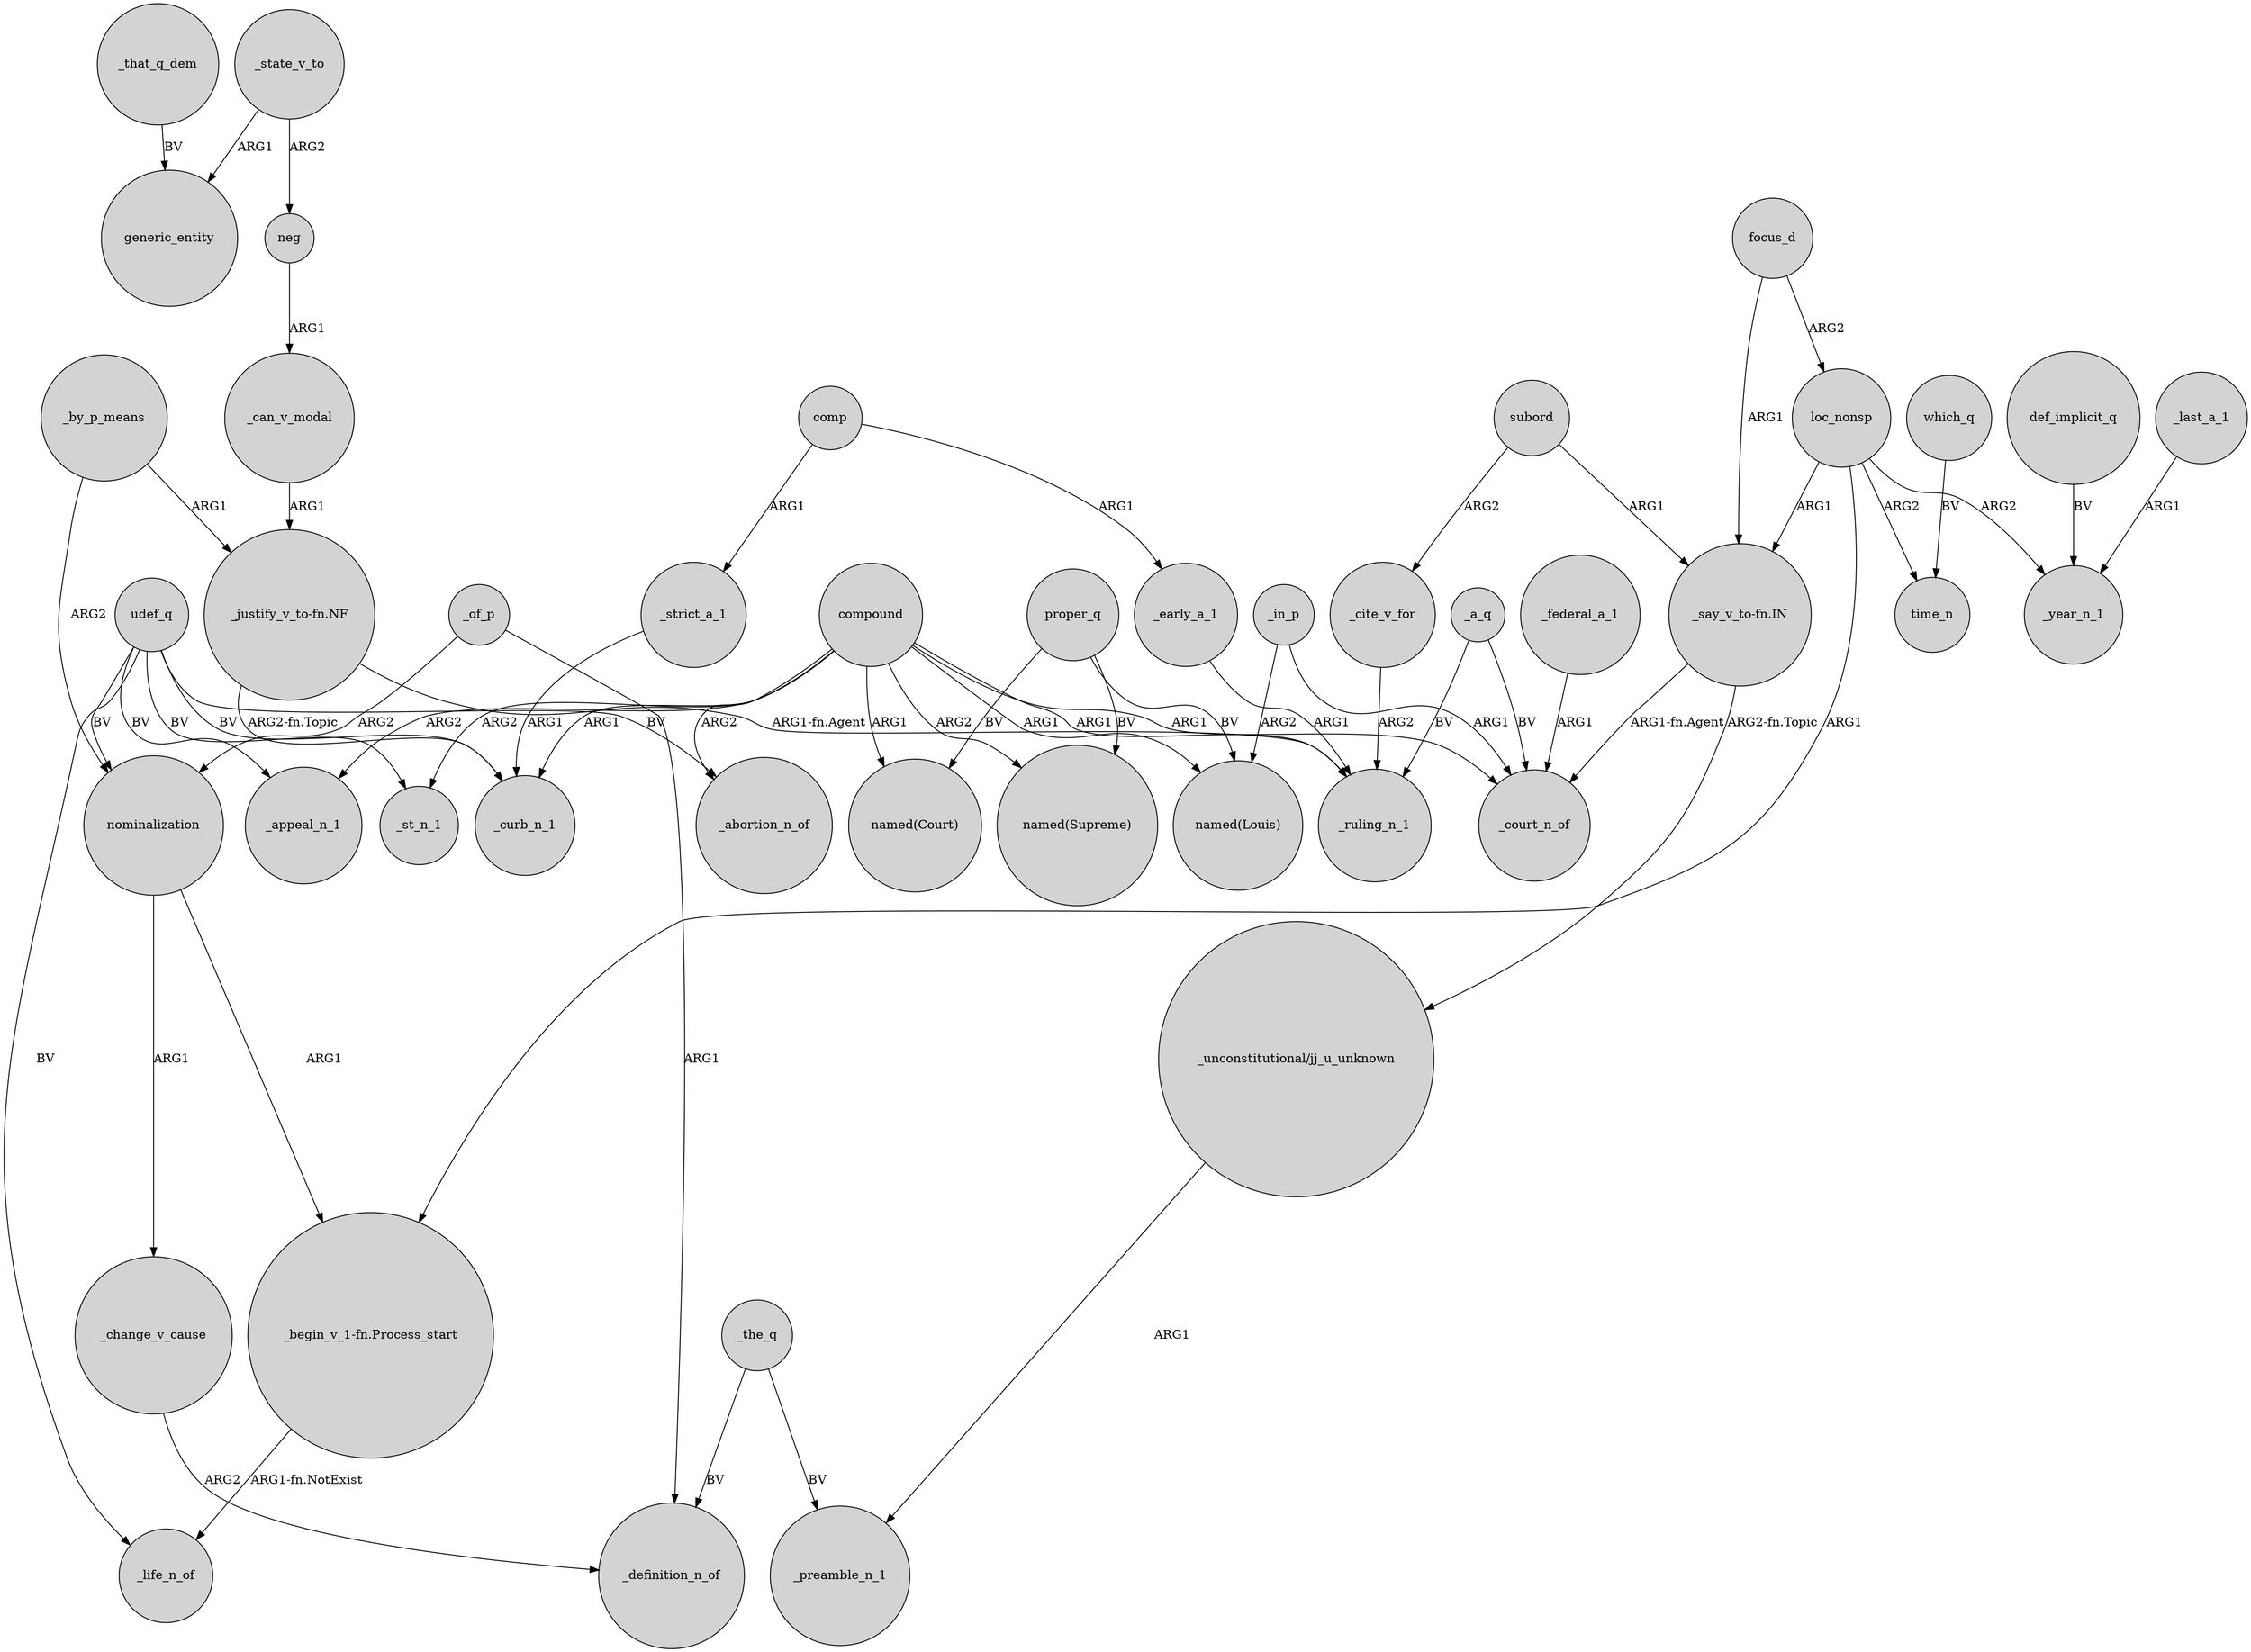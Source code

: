 digraph {
	node [shape=circle style=filled]
	_can_v_modal -> "_justify_v_to-fn.NF" [label=ARG1]
	focus_d -> loc_nonsp [label=ARG2]
	_change_v_cause -> _definition_n_of [label=ARG2]
	compound -> _appeal_n_1 [label=ARG2]
	_by_p_means -> nominalization [label=ARG2]
	proper_q -> "named(Louis)" [label=BV]
	def_implicit_q -> _year_n_1 [label=BV]
	_state_v_to -> generic_entity [label=ARG1]
	_that_q_dem -> generic_entity [label=BV]
	_strict_a_1 -> _curb_n_1 [label=ARG1]
	udef_q -> _life_n_of [label=BV]
	_the_q -> _preamble_n_1 [label=BV]
	udef_q -> _st_n_1 [label=BV]
	compound -> _curb_n_1 [label=ARG1]
	subord -> _cite_v_for [label=ARG2]
	udef_q -> _curb_n_1 [label=BV]
	which_q -> time_n [label=BV]
	subord -> "_say_v_to-fn.IN" [label=ARG1]
	"_say_v_to-fn.IN" -> "_unconstitutional/jj_u_unknown" [label="ARG2-fn.Topic"]
	_in_p -> "named(Louis)" [label=ARG2]
	loc_nonsp -> time_n [label=ARG2]
	comp -> _strict_a_1 [label=ARG1]
	compound -> _st_n_1 [label=ARG2]
	compound -> "named(Louis)" [label=ARG1]
	nominalization -> _change_v_cause [label=ARG1]
	"_justify_v_to-fn.NF" -> _ruling_n_1 [label="ARG1-fn.Agent"]
	_state_v_to -> neg [label=ARG2]
	udef_q -> _appeal_n_1 [label=BV]
	compound -> "named(Supreme)" [label=ARG2]
	compound -> _ruling_n_1 [label=ARG1]
	_of_p -> nominalization [label=ARG2]
	loc_nonsp -> "_say_v_to-fn.IN" [label=ARG1]
	loc_nonsp -> _year_n_1 [label=ARG2]
	proper_q -> "named(Supreme)" [label=BV]
	_by_p_means -> "_justify_v_to-fn.NF" [label=ARG1]
	_last_a_1 -> _year_n_1 [label=ARG1]
	_a_q -> _court_n_of [label=BV]
	udef_q -> nominalization [label=BV]
	nominalization -> "_begin_v_1-fn.Process_start" [label=ARG1]
	"_unconstitutional/jj_u_unknown" -> _preamble_n_1 [label=ARG1]
	_early_a_1 -> _ruling_n_1 [label=ARG1]
	_a_q -> _ruling_n_1 [label=BV]
	neg -> _can_v_modal [label=ARG1]
	"_justify_v_to-fn.NF" -> _curb_n_1 [label="ARG2-fn.Topic"]
	_in_p -> _court_n_of [label=ARG1]
	udef_q -> _abortion_n_of [label=BV]
	"_begin_v_1-fn.Process_start" -> _life_n_of [label="ARG1-fn.NotExist"]
	_of_p -> _definition_n_of [label=ARG1]
	_federal_a_1 -> _court_n_of [label=ARG1]
	_the_q -> _definition_n_of [label=BV]
	_cite_v_for -> _ruling_n_1 [label=ARG2]
	"_say_v_to-fn.IN" -> _court_n_of [label="ARG1-fn.Agent"]
	compound -> _abortion_n_of [label=ARG2]
	loc_nonsp -> "_begin_v_1-fn.Process_start" [label=ARG1]
	comp -> _early_a_1 [label=ARG1]
	compound -> "named(Court)" [label=ARG1]
	compound -> _court_n_of [label=ARG1]
	focus_d -> "_say_v_to-fn.IN" [label=ARG1]
	proper_q -> "named(Court)" [label=BV]
}
